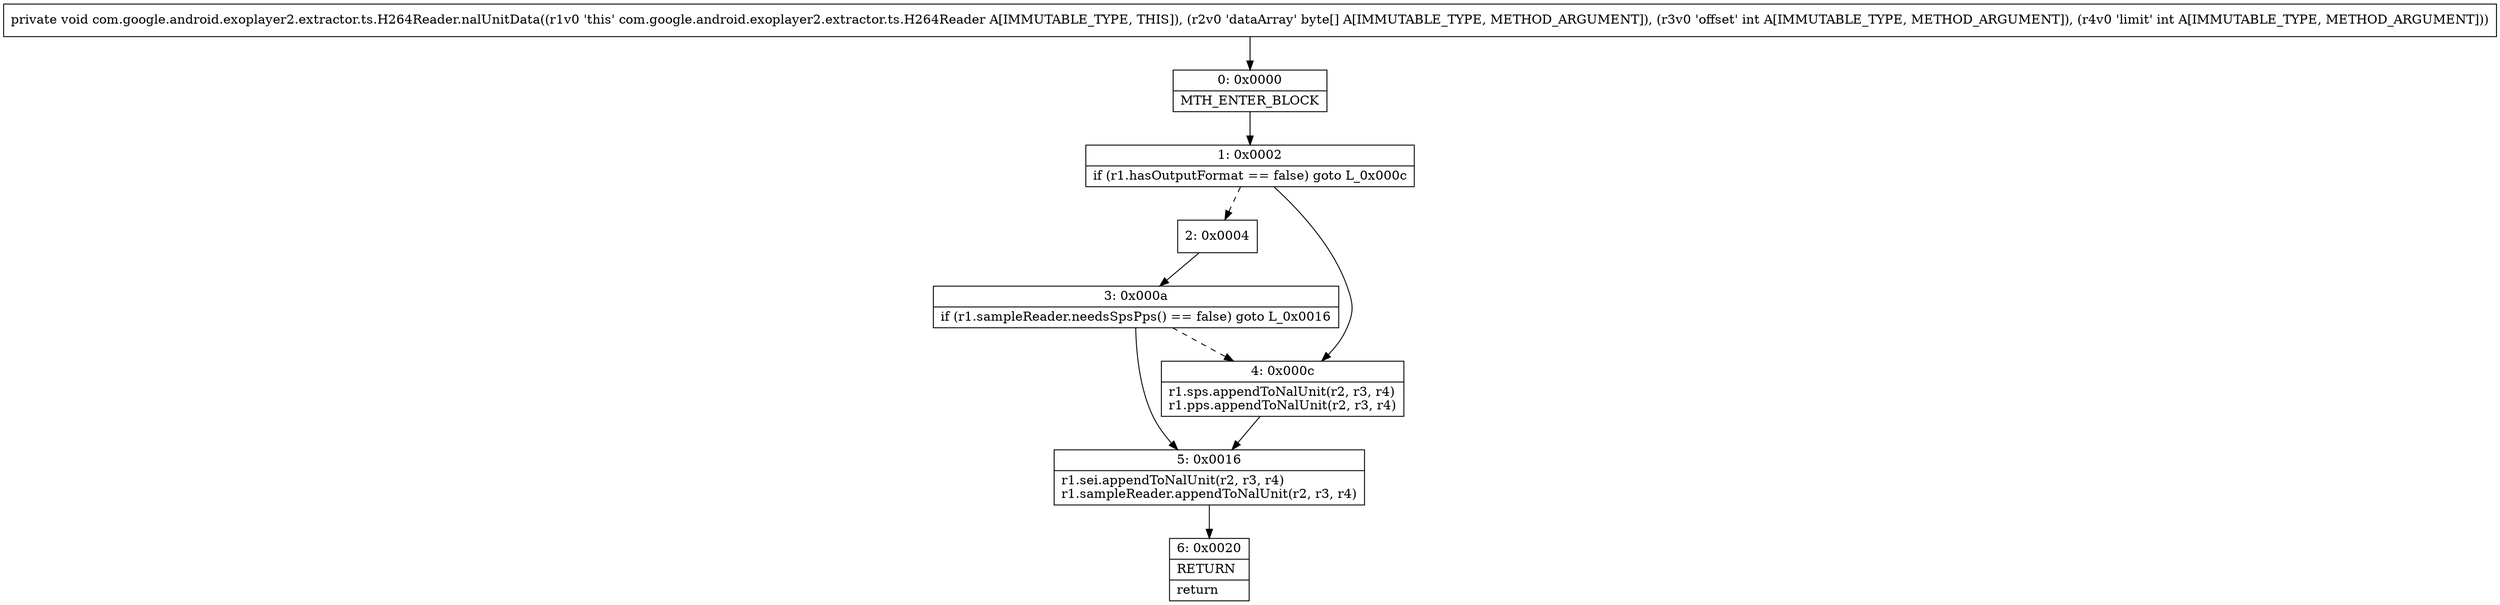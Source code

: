digraph "CFG forcom.google.android.exoplayer2.extractor.ts.H264Reader.nalUnitData([BII)V" {
Node_0 [shape=record,label="{0\:\ 0x0000|MTH_ENTER_BLOCK\l}"];
Node_1 [shape=record,label="{1\:\ 0x0002|if (r1.hasOutputFormat == false) goto L_0x000c\l}"];
Node_2 [shape=record,label="{2\:\ 0x0004}"];
Node_3 [shape=record,label="{3\:\ 0x000a|if (r1.sampleReader.needsSpsPps() == false) goto L_0x0016\l}"];
Node_4 [shape=record,label="{4\:\ 0x000c|r1.sps.appendToNalUnit(r2, r3, r4)\lr1.pps.appendToNalUnit(r2, r3, r4)\l}"];
Node_5 [shape=record,label="{5\:\ 0x0016|r1.sei.appendToNalUnit(r2, r3, r4)\lr1.sampleReader.appendToNalUnit(r2, r3, r4)\l}"];
Node_6 [shape=record,label="{6\:\ 0x0020|RETURN\l|return\l}"];
MethodNode[shape=record,label="{private void com.google.android.exoplayer2.extractor.ts.H264Reader.nalUnitData((r1v0 'this' com.google.android.exoplayer2.extractor.ts.H264Reader A[IMMUTABLE_TYPE, THIS]), (r2v0 'dataArray' byte[] A[IMMUTABLE_TYPE, METHOD_ARGUMENT]), (r3v0 'offset' int A[IMMUTABLE_TYPE, METHOD_ARGUMENT]), (r4v0 'limit' int A[IMMUTABLE_TYPE, METHOD_ARGUMENT])) }"];
MethodNode -> Node_0;
Node_0 -> Node_1;
Node_1 -> Node_2[style=dashed];
Node_1 -> Node_4;
Node_2 -> Node_3;
Node_3 -> Node_4[style=dashed];
Node_3 -> Node_5;
Node_4 -> Node_5;
Node_5 -> Node_6;
}

